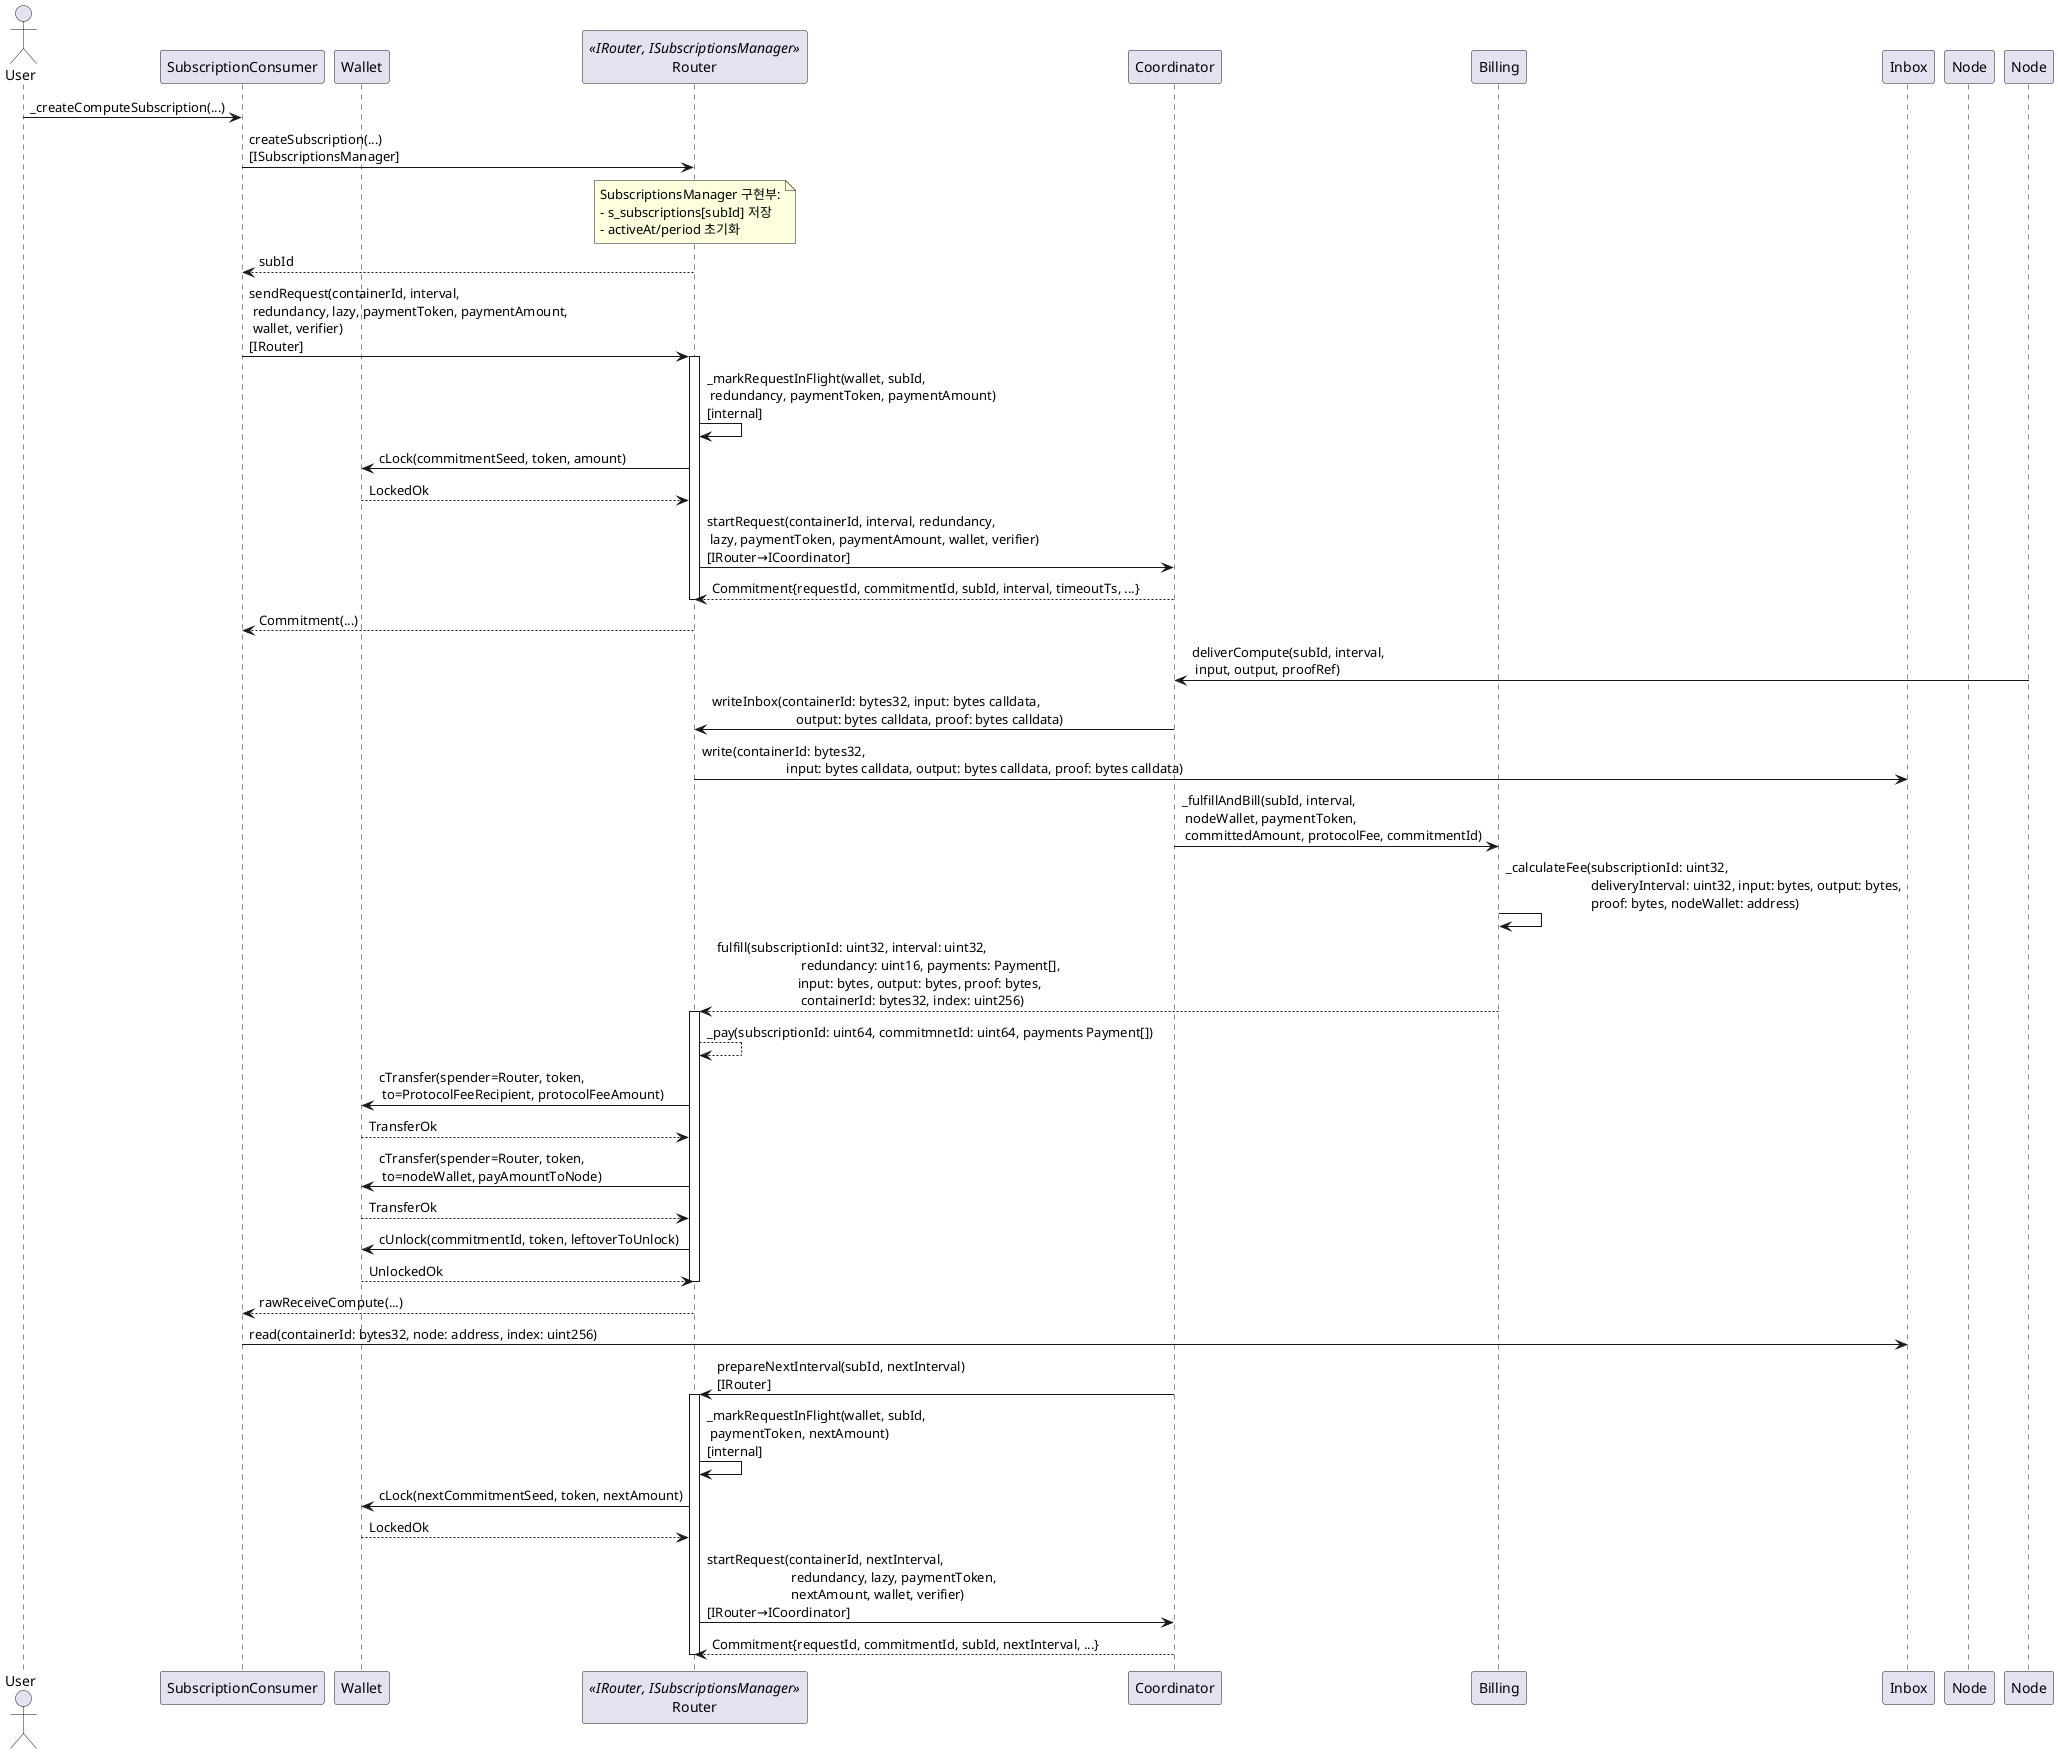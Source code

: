 @startuml sequence-wallet-between-fixed

actor User
participant SubscriptionConsumer
participant Wallet
participant Router <<IRouter, ISubscriptionsManager>>
participant Coordinator
participant Billing
participant Inbox
participant Node as InfernetNode

' == Subscription 생성 ==
User -> SubscriptionConsumer: _createComputeSubscription(...)
SubscriptionConsumer -> Router: createSubscription(...)\n[ISubscriptionsManager]
note over Router
 SubscriptionsManager 구현부:
 - s_subscriptions[subId] 저장
 - activeAt/period 초기화
end note
Router --> SubscriptionConsumer: subId

' == 최초 요청 (sendRequest: 선락 + 커밋 생성) ==
SubscriptionConsumer -> Router: sendRequest(containerId, interval,\n redundancy, lazy, paymentToken, paymentAmount,\n wallet, verifier)\n[IRouter]
activate Router
Router -> Router: _markRequestInFlight(wallet, subId,\n redundancy, paymentToken, paymentAmount)\n[internal]
Router -> Wallet: cLock(commitmentSeed, token, amount)
Wallet --> Router: LockedOk

Router -> Coordinator: startRequest(containerId, interval, redundancy,\n lazy, paymentToken, paymentAmount, wallet, verifier)\n[IRouter→ICoordinator]
Coordinator --> Router: Commitment{requestId, commitmentId, subId, interval, timeoutTs, ...}
deactivate Router

Router --> SubscriptionConsumer: Commitment(...)

' == 노드 전달 & Billing 정산 계산 ==
Node -> Coordinator: deliverCompute(subId, interval,\n input, output, proofRef)
Coordinator -> Router: writeInbox(containerId: bytes32, input: bytes calldata,\n\t\t\t output: bytes calldata, proof: bytes calldata)
Router -> Inbox: write(containerId: bytes32,\n\t\t\t input: bytes calldata, output: bytes calldata, proof: bytes calldata)
Coordinator -> Billing: _fulfillAndBill(subId, interval,\n nodeWallet, paymentToken,\n committedAmount, protocolFee, commitmentId)
Billing -> Billing: _calculateFee(subscriptionId: uint32,\n\t\t\t deliveryInterval: uint32, input: bytes, output: bytes,\n\t\t\t proof: bytes, nodeWallet: address)
Billing --> Router: fulfill(subscriptionId: uint32, interval: uint32,\n\t\t\t redundancy: uint16, payments: Payment[], \n\t\t\tinput: bytes, output: bytes, proof: bytes,\n\t\t\t containerId: bytes32, index: uint256)

activate Router
Router --> Router: _pay(subscriptionId: uint64, commitmnetId: uint64, payments Payment[])

' 지급 순서: fee -> node -> unlock
Router -> Wallet: cTransfer(spender=Router, token,\n to=ProtocolFeeRecipient, protocolFeeAmount)
Wallet --> Router: TransferOk
Router -> Wallet: cTransfer(spender=Router, token,\n to=nodeWallet, payAmountToNode)
Wallet --> Router: TransferOk
Router -> Wallet: cUnlock(commitmentId, token, leftoverToUnlock)
Wallet --> Router: UnlockedOk
deactivate Router

Router --> SubscriptionConsumer: rawReceiveCompute(...)
SubscriptionConsumer -> Inbox : read(containerId: bytes32, node: address, index: uint256)

' == 다음 interval 선락 (Coordinator -> Router; 동일 루트) ==
Coordinator -> Router: prepareNextInterval(subId, nextInterval)\n[IRouter]
activate Router
Router -> Router: _markRequestInFlight(wallet, subId,\n paymentToken, nextAmount)\n[internal]
Router -> Wallet: cLock(nextCommitmentSeed, token, nextAmount)
Wallet --> Router: LockedOk

Router -> Coordinator: startRequest(containerId, nextInterval,\n\t\t\t redundancy, lazy, paymentToken,\n\t\t\t nextAmount, wallet, verifier)\n[IRouter→ICoordinator]
Coordinator --> Router: Commitment{requestId, commitmentId, subId, nextInterval, ...}
deactivate Router

@enduml
